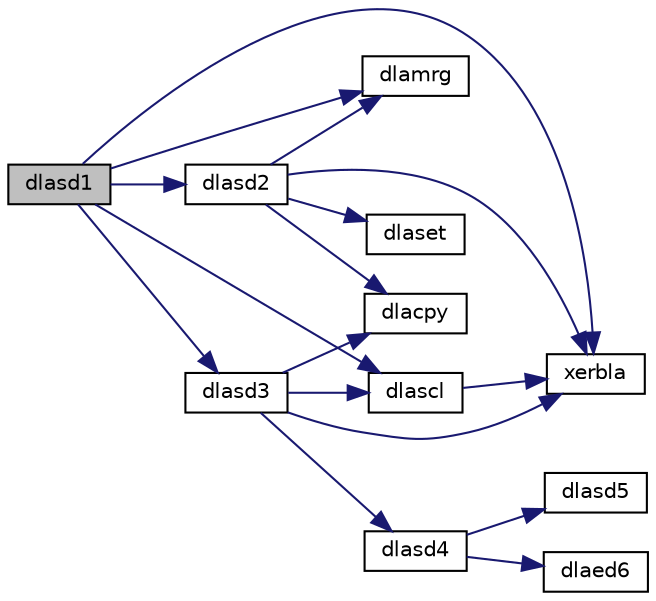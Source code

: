 digraph "dlasd1"
{
 // LATEX_PDF_SIZE
  edge [fontname="Helvetica",fontsize="10",labelfontname="Helvetica",labelfontsize="10"];
  node [fontname="Helvetica",fontsize="10",shape=record];
  rankdir="LR";
  Node1 [label="dlasd1",height=0.2,width=0.4,color="black", fillcolor="grey75", style="filled", fontcolor="black",tooltip="DLASD1 computes the SVD of an upper bidiagonal matrix B of the specified size. Used by sbdsdc."];
  Node1 -> Node2 [color="midnightblue",fontsize="10",style="solid",fontname="Helvetica"];
  Node2 [label="dlamrg",height=0.2,width=0.4,color="black", fillcolor="white", style="filled",URL="$dlamrg_8f.html#a0344736c01a4b5e4c2e4d37f6729ce9e",tooltip="DLAMRG creates a permutation list to merge the entries of two independently sorted sets into a single..."];
  Node1 -> Node3 [color="midnightblue",fontsize="10",style="solid",fontname="Helvetica"];
  Node3 [label="dlascl",height=0.2,width=0.4,color="black", fillcolor="white", style="filled",URL="$dlascl_8f.html#a7bce4c35ec5a86ee0bfdd15c476d99c8",tooltip="DLASCL multiplies a general rectangular matrix by a real scalar defined as cto/cfrom."];
  Node3 -> Node4 [color="midnightblue",fontsize="10",style="solid",fontname="Helvetica"];
  Node4 [label="xerbla",height=0.2,width=0.4,color="black", fillcolor="white", style="filled",URL="$xerbla_8f.html#a377ee61015baf8dea7770b3a404b1c07",tooltip="XERBLA"];
  Node1 -> Node5 [color="midnightblue",fontsize="10",style="solid",fontname="Helvetica"];
  Node5 [label="dlasd2",height=0.2,width=0.4,color="black", fillcolor="white", style="filled",URL="$dlasd2_8f.html#a32db876aadda88c12c75db105fe4f21c",tooltip="DLASD2 merges the two sets of singular values together into a single sorted set. Used by sbdsdc."];
  Node5 -> Node6 [color="midnightblue",fontsize="10",style="solid",fontname="Helvetica"];
  Node6 [label="dlacpy",height=0.2,width=0.4,color="black", fillcolor="white", style="filled",URL="$dlacpy_8f.html#a7eb8731ffab2734378157c40964bf788",tooltip="DLACPY copies all or part of one two-dimensional array to another."];
  Node5 -> Node2 [color="midnightblue",fontsize="10",style="solid",fontname="Helvetica"];
  Node5 -> Node7 [color="midnightblue",fontsize="10",style="solid",fontname="Helvetica"];
  Node7 [label="dlaset",height=0.2,width=0.4,color="black", fillcolor="white", style="filled",URL="$dlaset_8f.html#a89e332374c7cd87e5db54bfe21550bc3",tooltip="DLASET initializes the off-diagonal elements and the diagonal elements of a matrix to given values."];
  Node5 -> Node4 [color="midnightblue",fontsize="10",style="solid",fontname="Helvetica"];
  Node1 -> Node8 [color="midnightblue",fontsize="10",style="solid",fontname="Helvetica"];
  Node8 [label="dlasd3",height=0.2,width=0.4,color="black", fillcolor="white", style="filled",URL="$dlasd3_8f.html#a791d0eee86fc85a3e132e613c55d1d56",tooltip="DLASD3 finds all square roots of the roots of the secular equation, as defined by the values in D and..."];
  Node8 -> Node6 [color="midnightblue",fontsize="10",style="solid",fontname="Helvetica"];
  Node8 -> Node3 [color="midnightblue",fontsize="10",style="solid",fontname="Helvetica"];
  Node8 -> Node9 [color="midnightblue",fontsize="10",style="solid",fontname="Helvetica"];
  Node9 [label="dlasd4",height=0.2,width=0.4,color="black", fillcolor="white", style="filled",URL="$dlasd4_8f.html#af0ba74a3731059f524f3bdb703fd6fb4",tooltip="DLASD4 computes the square root of the i-th updated eigenvalue of a positive symmetric rank-one modif..."];
  Node9 -> Node10 [color="midnightblue",fontsize="10",style="solid",fontname="Helvetica"];
  Node10 [label="dlaed6",height=0.2,width=0.4,color="black", fillcolor="white", style="filled",URL="$dlaed6_8f.html#a8016fde4c8a60d5e95e6e6c636ec4dc9",tooltip="DLAED6 used by DSTEDC. Computes one Newton step in solution of the secular equation."];
  Node9 -> Node11 [color="midnightblue",fontsize="10",style="solid",fontname="Helvetica"];
  Node11 [label="dlasd5",height=0.2,width=0.4,color="black", fillcolor="white", style="filled",URL="$dlasd5_8f.html#ac354f735ef3e53f9ca32242d2db96f74",tooltip="DLASD5 computes the square root of the i-th eigenvalue of a positive symmetric rank-one modification ..."];
  Node8 -> Node4 [color="midnightblue",fontsize="10",style="solid",fontname="Helvetica"];
  Node1 -> Node4 [color="midnightblue",fontsize="10",style="solid",fontname="Helvetica"];
}
